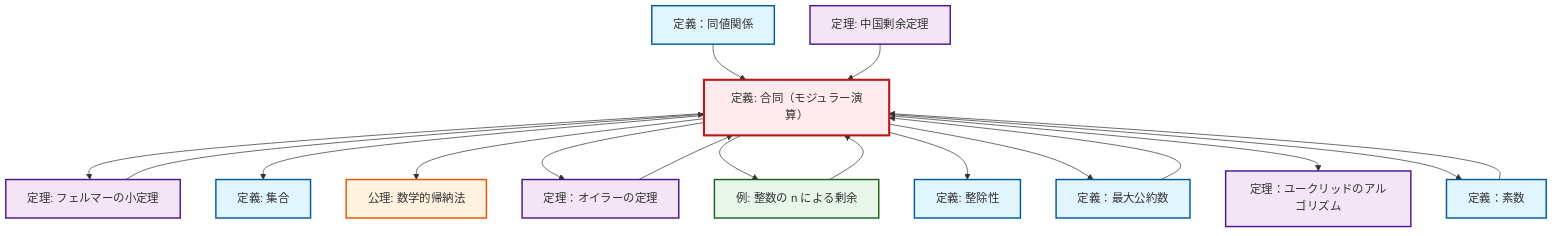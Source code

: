 graph TD
    classDef definition fill:#e1f5fe,stroke:#01579b,stroke-width:2px
    classDef theorem fill:#f3e5f5,stroke:#4a148c,stroke-width:2px
    classDef axiom fill:#fff3e0,stroke:#e65100,stroke-width:2px
    classDef example fill:#e8f5e9,stroke:#1b5e20,stroke-width:2px
    classDef current fill:#ffebee,stroke:#b71c1c,stroke-width:3px
    def-divisibility["定義: 整除性"]:::definition
    def-congruence["定義: 合同（モジュラー演算）"]:::definition
    def-prime["定義：素数"]:::definition
    thm-fermat-little["定理: フェルマーの小定理"]:::theorem
    thm-chinese-remainder["定理: 中国剰余定理"]:::theorem
    def-set["定義: 集合"]:::definition
    thm-euclidean-algorithm["定理：ユークリッドのアルゴリズム"]:::theorem
    ex-quotient-integers-mod-n["例: 整数の n による剰余"]:::example
    def-equivalence-relation["定義：同値関係"]:::definition
    def-gcd["定義：最大公約数"]:::definition
    ax-induction["公理: 数学的帰納法"]:::axiom
    thm-euler["定理：オイラーの定理"]:::theorem
    def-congruence --> thm-fermat-little
    def-congruence --> def-set
    def-congruence --> ax-induction
    def-prime --> def-congruence
    ex-quotient-integers-mod-n --> def-congruence
    def-congruence --> thm-euler
    thm-fermat-little --> def-congruence
    def-equivalence-relation --> def-congruence
    def-congruence --> ex-quotient-integers-mod-n
    def-gcd --> def-congruence
    def-congruence --> def-divisibility
    thm-chinese-remainder --> def-congruence
    def-congruence --> def-gcd
    def-congruence --> thm-euclidean-algorithm
    thm-euler --> def-congruence
    def-congruence --> def-prime
    class def-congruence current